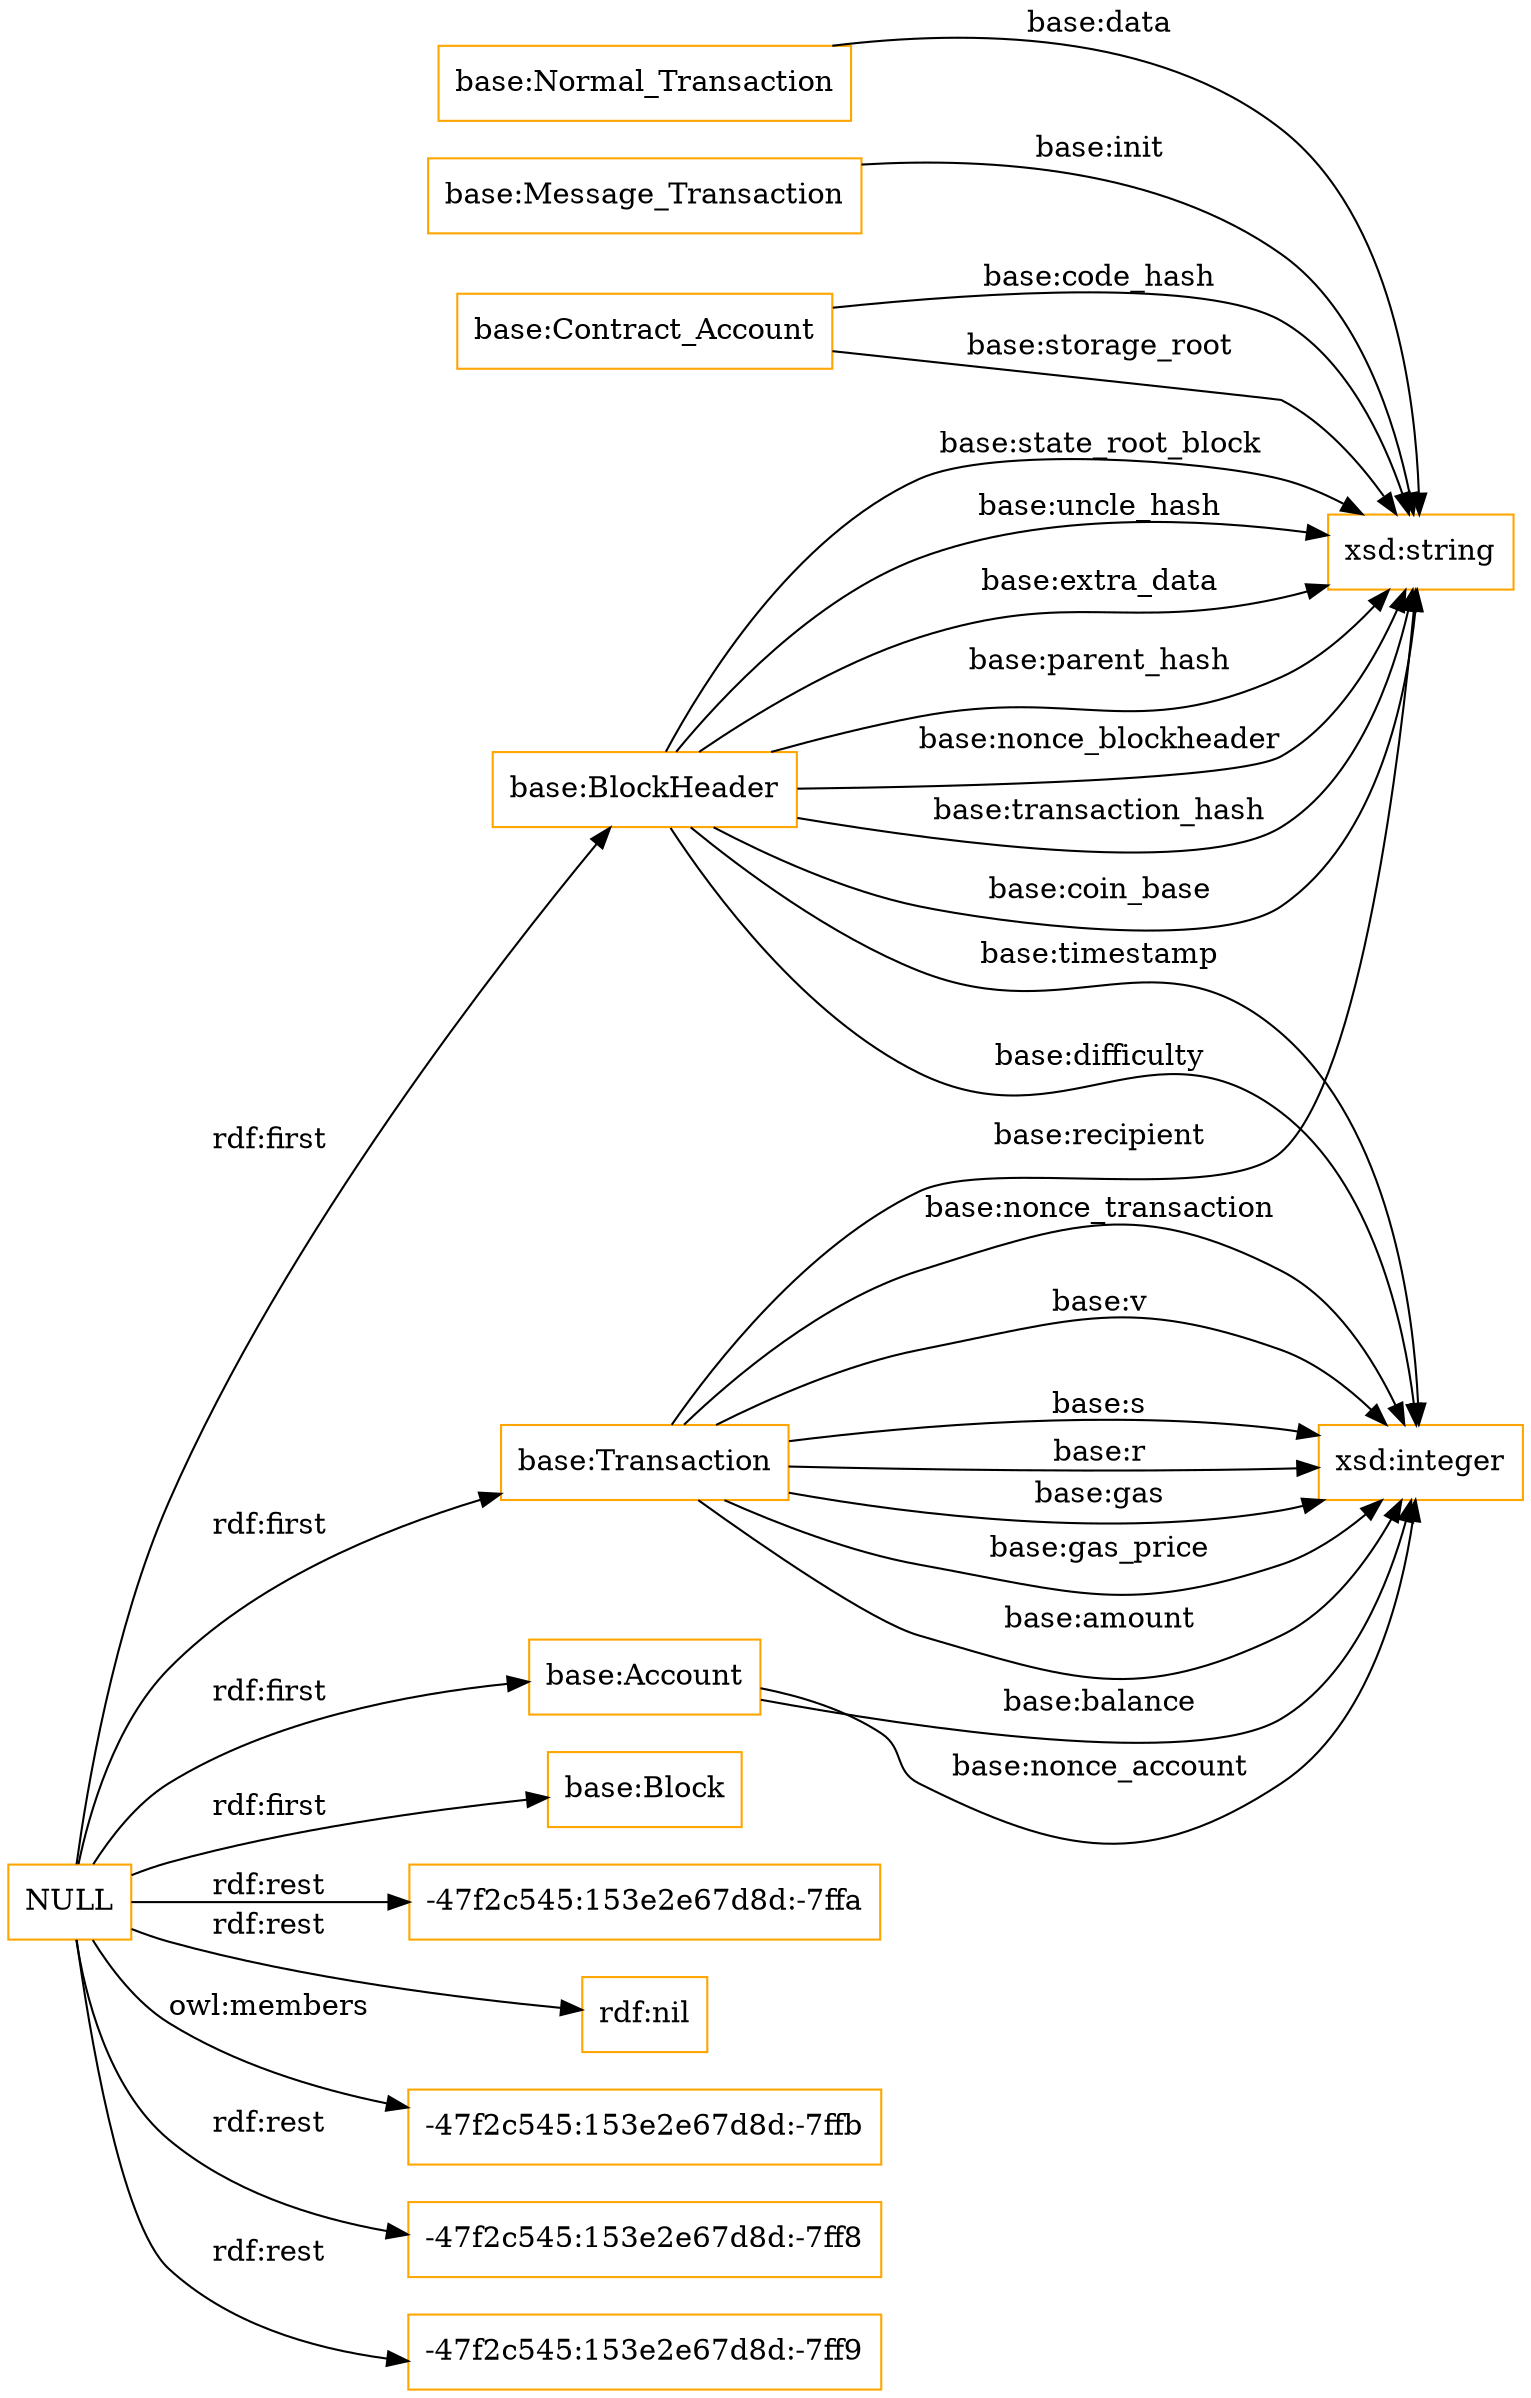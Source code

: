 digraph ar2dtool_diagram { 
rankdir=LR;
size="1501"
node [shape = rectangle, color="orange"]; "base:Transaction" "base:Normal_Transaction" "base:Message_Transaction" "base:Contract_Account" "base:BlockHeader" "base:Block" "base:Account" ; /*classes style*/
	"NULL" -> "-47f2c545:153e2e67d8d:-7ffa" [ label = "rdf:rest" ];
	"NULL" -> "base:Account" [ label = "rdf:first" ];
	"NULL" -> "rdf:nil" [ label = "rdf:rest" ];
	"NULL" -> "base:Transaction" [ label = "rdf:first" ];
	"NULL" -> "-47f2c545:153e2e67d8d:-7ffb" [ label = "owl:members" ];
	"NULL" -> "-47f2c545:153e2e67d8d:-7ff8" [ label = "rdf:rest" ];
	"NULL" -> "base:BlockHeader" [ label = "rdf:first" ];
	"NULL" -> "-47f2c545:153e2e67d8d:-7ff9" [ label = "rdf:rest" ];
	"NULL" -> "base:Block" [ label = "rdf:first" ];
	"base:BlockHeader" -> "xsd:string" [ label = "base:coin_base" ];
	"base:Transaction" -> "xsd:integer" [ label = "base:nonce_transaction" ];
	"base:BlockHeader" -> "xsd:string" [ label = "base:state_root_block" ];
	"base:BlockHeader" -> "xsd:string" [ label = "base:uncle_hash" ];
	"base:Transaction" -> "xsd:integer" [ label = "base:v" ];
	"base:Transaction" -> "xsd:integer" [ label = "base:s" ];
	"base:BlockHeader" -> "xsd:string" [ label = "base:extra_data" ];
	"base:Transaction" -> "xsd:integer" [ label = "base:r" ];
	"base:Account" -> "xsd:integer" [ label = "base:balance" ];
	"base:BlockHeader" -> "xsd:string" [ label = "base:parent_hash" ];
	"base:BlockHeader" -> "xsd:integer" [ label = "base:timestamp" ];
	"base:BlockHeader" -> "xsd:string" [ label = "base:nonce_blockheader" ];
	"base:Message_Transaction" -> "xsd:string" [ label = "base:init" ];
	"base:BlockHeader" -> "xsd:integer" [ label = "base:difficulty" ];
	"base:Contract_Account" -> "xsd:string" [ label = "base:code_hash" ];
	"base:Normal_Transaction" -> "xsd:string" [ label = "base:data" ];
	"base:Transaction" -> "xsd:integer" [ label = "base:gas" ];
	"base:Transaction" -> "xsd:string" [ label = "base:recipient" ];
	"base:Contract_Account" -> "xsd:string" [ label = "base:storage_root" ];
	"base:Transaction" -> "xsd:integer" [ label = "base:gas_price" ];
	"base:Transaction" -> "xsd:integer" [ label = "base:amount" ];
	"base:Account" -> "xsd:integer" [ label = "base:nonce_account" ];
	"base:BlockHeader" -> "xsd:string" [ label = "base:transaction_hash" ];

}
